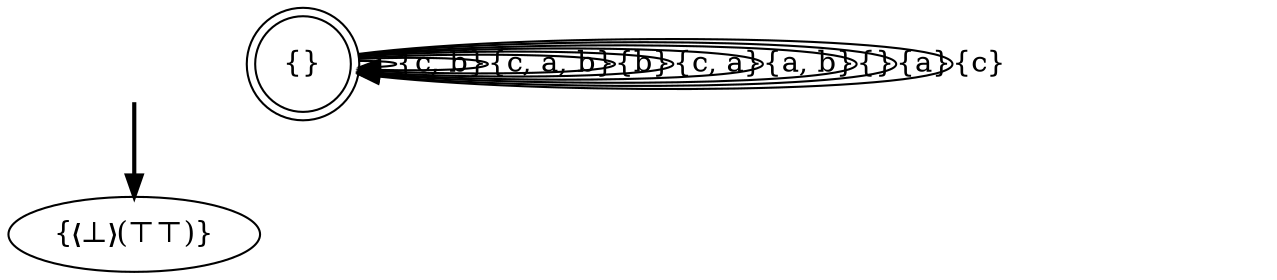 digraph {
	fake0 [style=invisible]
	"{}" [shape=doublecircle]
	"{❬⊥❭(⊤⊤)}" [root=true]
	fake0 -> "{❬⊥❭(⊤⊤)}" [style=bold]
	"{}" -> "{}" [label="{c, b}"]
	"{}" -> "{}" [label="{c, a, b}"]
	"{}" -> "{}" [label="{b}"]
	"{}" -> "{}" [label="{c, a}"]
	"{}" -> "{}" [label="{a, b}"]
	"{}" -> "{}" [label="{}"]
	"{}" -> "{}" [label="{a}"]
	"{}" -> "{}" [label="{c}"]
}
